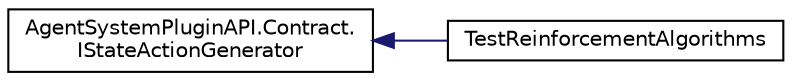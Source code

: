digraph "Graphical Class Hierarchy"
{
  edge [fontname="Helvetica",fontsize="10",labelfontname="Helvetica",labelfontsize="10"];
  node [fontname="Helvetica",fontsize="10",shape=record];
  rankdir="LR";
  Node1 [label="AgentSystemPluginAPI.Contract.\lIStateActionGenerator",height=0.2,width=0.4,color="black", fillcolor="white", style="filled",URL="$interface_agent_system_plugin_a_p_i_1_1_contract_1_1_i_state_action_generator.html"];
  Node1 -> Node2 [dir="back",color="midnightblue",fontsize="10",style="solid",fontname="Helvetica"];
  Node2 [label="TestReinforcementAlgorithms",height=0.2,width=0.4,color="black", fillcolor="white", style="filled",URL="$class_test_reinforcement_algorithms.html"];
}
